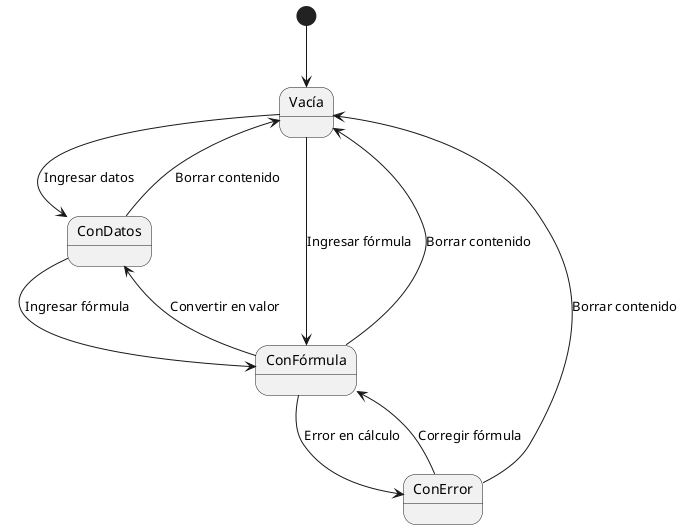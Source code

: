 @startuml
[*] --> Vacía

Vacía --> ConDatos : Ingresar datos
Vacía --> ConFórmula : Ingresar fórmula

ConDatos --> Vacía : Borrar contenido
ConDatos --> ConFórmula : Ingresar fórmula

ConFórmula --> Vacía : Borrar contenido
ConFórmula --> ConError : Error en cálculo
ConFórmula --> ConDatos : Convertir en valor

ConError --> Vacía : Borrar contenido
ConError --> ConFórmula : Corregir fórmula

@enduml
